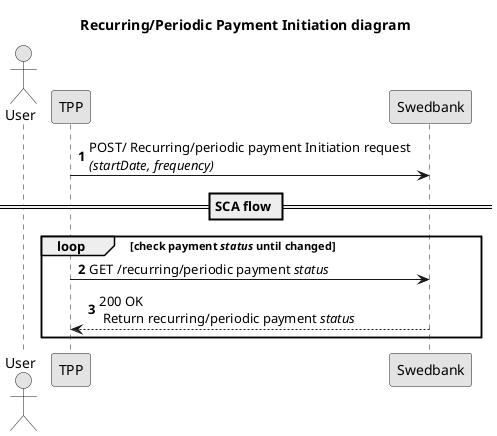 @startuml redirect-payment-periodic-sd

skinparam monochrome true
skinparam shadowing false

title Recurring/Periodic Payment Initiation diagram


Actor User as PSU
Participant TPP
Participant Swedbank

autonumber
TPP->Swedbank:POST/ Recurring/periodic payment Initiation request \n//(startDate, frequency)//

== SCA flow ==
loop check payment //status// until changed
    TPP->Swedbank: GET /recurring/periodic payment //status//
    TPP<--Swedbank:200 OK \n Return recurring/periodic payment //status//
end

@enduml